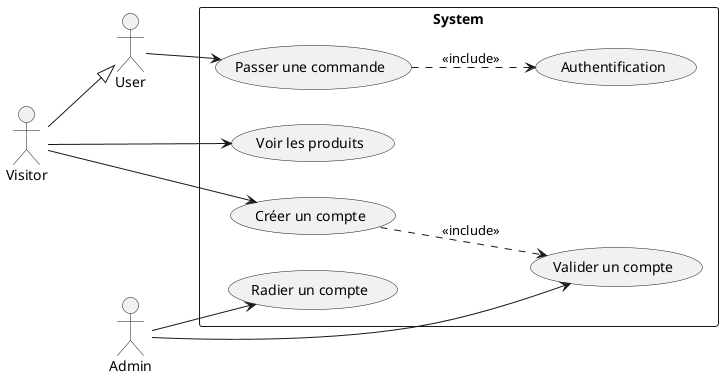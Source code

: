 @startuml

left to right direction

actor "Visitor" as Visitor
actor "User" as User
actor "Admin" as Admin
rectangle "System" as System {
    usecase "Voir les produits" as UC_ViewProducts
    usecase "Passer une commande" as UC_PlaceOrder
    usecase "Créer un compte" as UC_CreateAccount
    usecase "Valider un compte" as UC_ValidateAccount
    usecase "Radier un compte" as UC_DeleteAccount
    usecase "Authentification" as UC_Authenticate
}

Visitor --|> User
Visitor --> UC_CreateAccount
Visitor --> UC_ViewProducts


User --> UC_PlaceOrder


Admin --> UC_ValidateAccount
Admin --> UC_DeleteAccount

UC_PlaceOrder ..> UC_Authenticate :<<include>>
UC_CreateAccount ..> UC_ValidateAccount :<<include>>

@enduml
